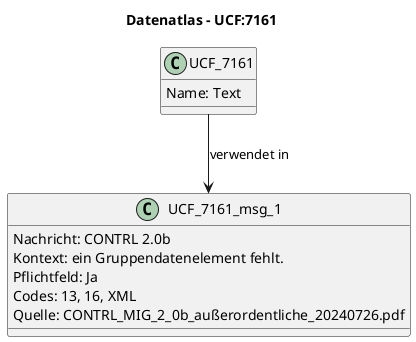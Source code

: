 @startuml
title Datenatlas – UCF:7161
class UCF_7161 {
  Name: Text
}
class UCF_7161_msg_1 {
  Nachricht: CONTRL 2.0b
  Kontext: ein Gruppendatenelement fehlt.
  Pflichtfeld: Ja
  Codes: 13, 16, XML
  Quelle: CONTRL_MIG_2_0b_außerordentliche_20240726.pdf
}
UCF_7161 --> UCF_7161_msg_1 : verwendet in
@enduml